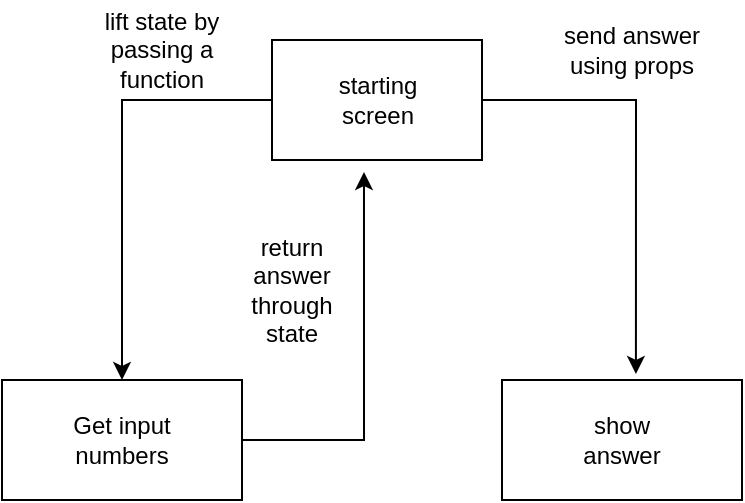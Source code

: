<mxfile version="17.2.2"><diagram id="p1fZcHYqWZ8mcjYHSYHp" name="Page-1"><mxGraphModel dx="963" dy="727" grid="1" gridSize="10" guides="1" tooltips="1" connect="1" arrows="1" fold="1" page="1" pageScale="1" pageWidth="850" pageHeight="1100" math="0" shadow="0"><root><mxCell id="0"/><mxCell id="1" parent="0"/><mxCell id="CKyxCSM1l0MPHIVgl8v5-4" style="edgeStyle=orthogonalEdgeStyle;rounded=0;orthogonalLoop=1;jettySize=auto;html=1;entryX=0.5;entryY=0;entryDx=0;entryDy=0;" edge="1" parent="1" source="CKyxCSM1l0MPHIVgl8v5-1" target="CKyxCSM1l0MPHIVgl8v5-2"><mxGeometry relative="1" as="geometry"/></mxCell><mxCell id="CKyxCSM1l0MPHIVgl8v5-5" style="edgeStyle=orthogonalEdgeStyle;rounded=0;orthogonalLoop=1;jettySize=auto;html=1;entryX=0.558;entryY=-0.05;entryDx=0;entryDy=0;entryPerimeter=0;" edge="1" parent="1" source="CKyxCSM1l0MPHIVgl8v5-1" target="CKyxCSM1l0MPHIVgl8v5-3"><mxGeometry relative="1" as="geometry"/></mxCell><mxCell id="CKyxCSM1l0MPHIVgl8v5-1" value="" style="rounded=0;whiteSpace=wrap;html=1;" vertex="1" parent="1"><mxGeometry x="365" y="130" width="105" height="60" as="geometry"/></mxCell><mxCell id="CKyxCSM1l0MPHIVgl8v5-9" style="edgeStyle=orthogonalEdgeStyle;rounded=0;orthogonalLoop=1;jettySize=auto;html=1;entryX=0.438;entryY=1.1;entryDx=0;entryDy=0;entryPerimeter=0;" edge="1" parent="1" source="CKyxCSM1l0MPHIVgl8v5-2" target="CKyxCSM1l0MPHIVgl8v5-1"><mxGeometry relative="1" as="geometry"><mxPoint x="410" y="215" as="targetPoint"/></mxGeometry></mxCell><mxCell id="CKyxCSM1l0MPHIVgl8v5-2" value="" style="rounded=0;whiteSpace=wrap;html=1;" vertex="1" parent="1"><mxGeometry x="230" y="300" width="120" height="60" as="geometry"/></mxCell><mxCell id="CKyxCSM1l0MPHIVgl8v5-3" value="" style="rounded=0;whiteSpace=wrap;html=1;" vertex="1" parent="1"><mxGeometry x="480" y="300" width="120" height="60" as="geometry"/></mxCell><mxCell id="CKyxCSM1l0MPHIVgl8v5-6" value="Get input numbers" style="text;html=1;strokeColor=none;fillColor=none;align=center;verticalAlign=middle;whiteSpace=wrap;rounded=0;" vertex="1" parent="1"><mxGeometry x="260" y="315" width="60" height="30" as="geometry"/></mxCell><mxCell id="CKyxCSM1l0MPHIVgl8v5-7" value="show answer" style="text;html=1;strokeColor=none;fillColor=none;align=center;verticalAlign=middle;whiteSpace=wrap;rounded=0;" vertex="1" parent="1"><mxGeometry x="510" y="315" width="60" height="30" as="geometry"/></mxCell><mxCell id="CKyxCSM1l0MPHIVgl8v5-8" value="starting screen" style="text;html=1;strokeColor=none;fillColor=none;align=center;verticalAlign=middle;whiteSpace=wrap;rounded=0;" vertex="1" parent="1"><mxGeometry x="388" y="145" width="60" height="30" as="geometry"/></mxCell><mxCell id="CKyxCSM1l0MPHIVgl8v5-11" value="send answer using props" style="text;html=1;strokeColor=none;fillColor=none;align=center;verticalAlign=middle;whiteSpace=wrap;rounded=0;" vertex="1" parent="1"><mxGeometry x="500" y="120" width="90" height="30" as="geometry"/></mxCell><mxCell id="CKyxCSM1l0MPHIVgl8v5-12" value="return answer through state" style="text;html=1;strokeColor=none;fillColor=none;align=center;verticalAlign=middle;whiteSpace=wrap;rounded=0;" vertex="1" parent="1"><mxGeometry x="340" y="240" width="70" height="30" as="geometry"/></mxCell><mxCell id="CKyxCSM1l0MPHIVgl8v5-13" value="lift state by passing a function" style="text;html=1;strokeColor=none;fillColor=none;align=center;verticalAlign=middle;whiteSpace=wrap;rounded=0;" vertex="1" parent="1"><mxGeometry x="270" y="110" width="80" height="50" as="geometry"/></mxCell></root></mxGraphModel></diagram></mxfile>